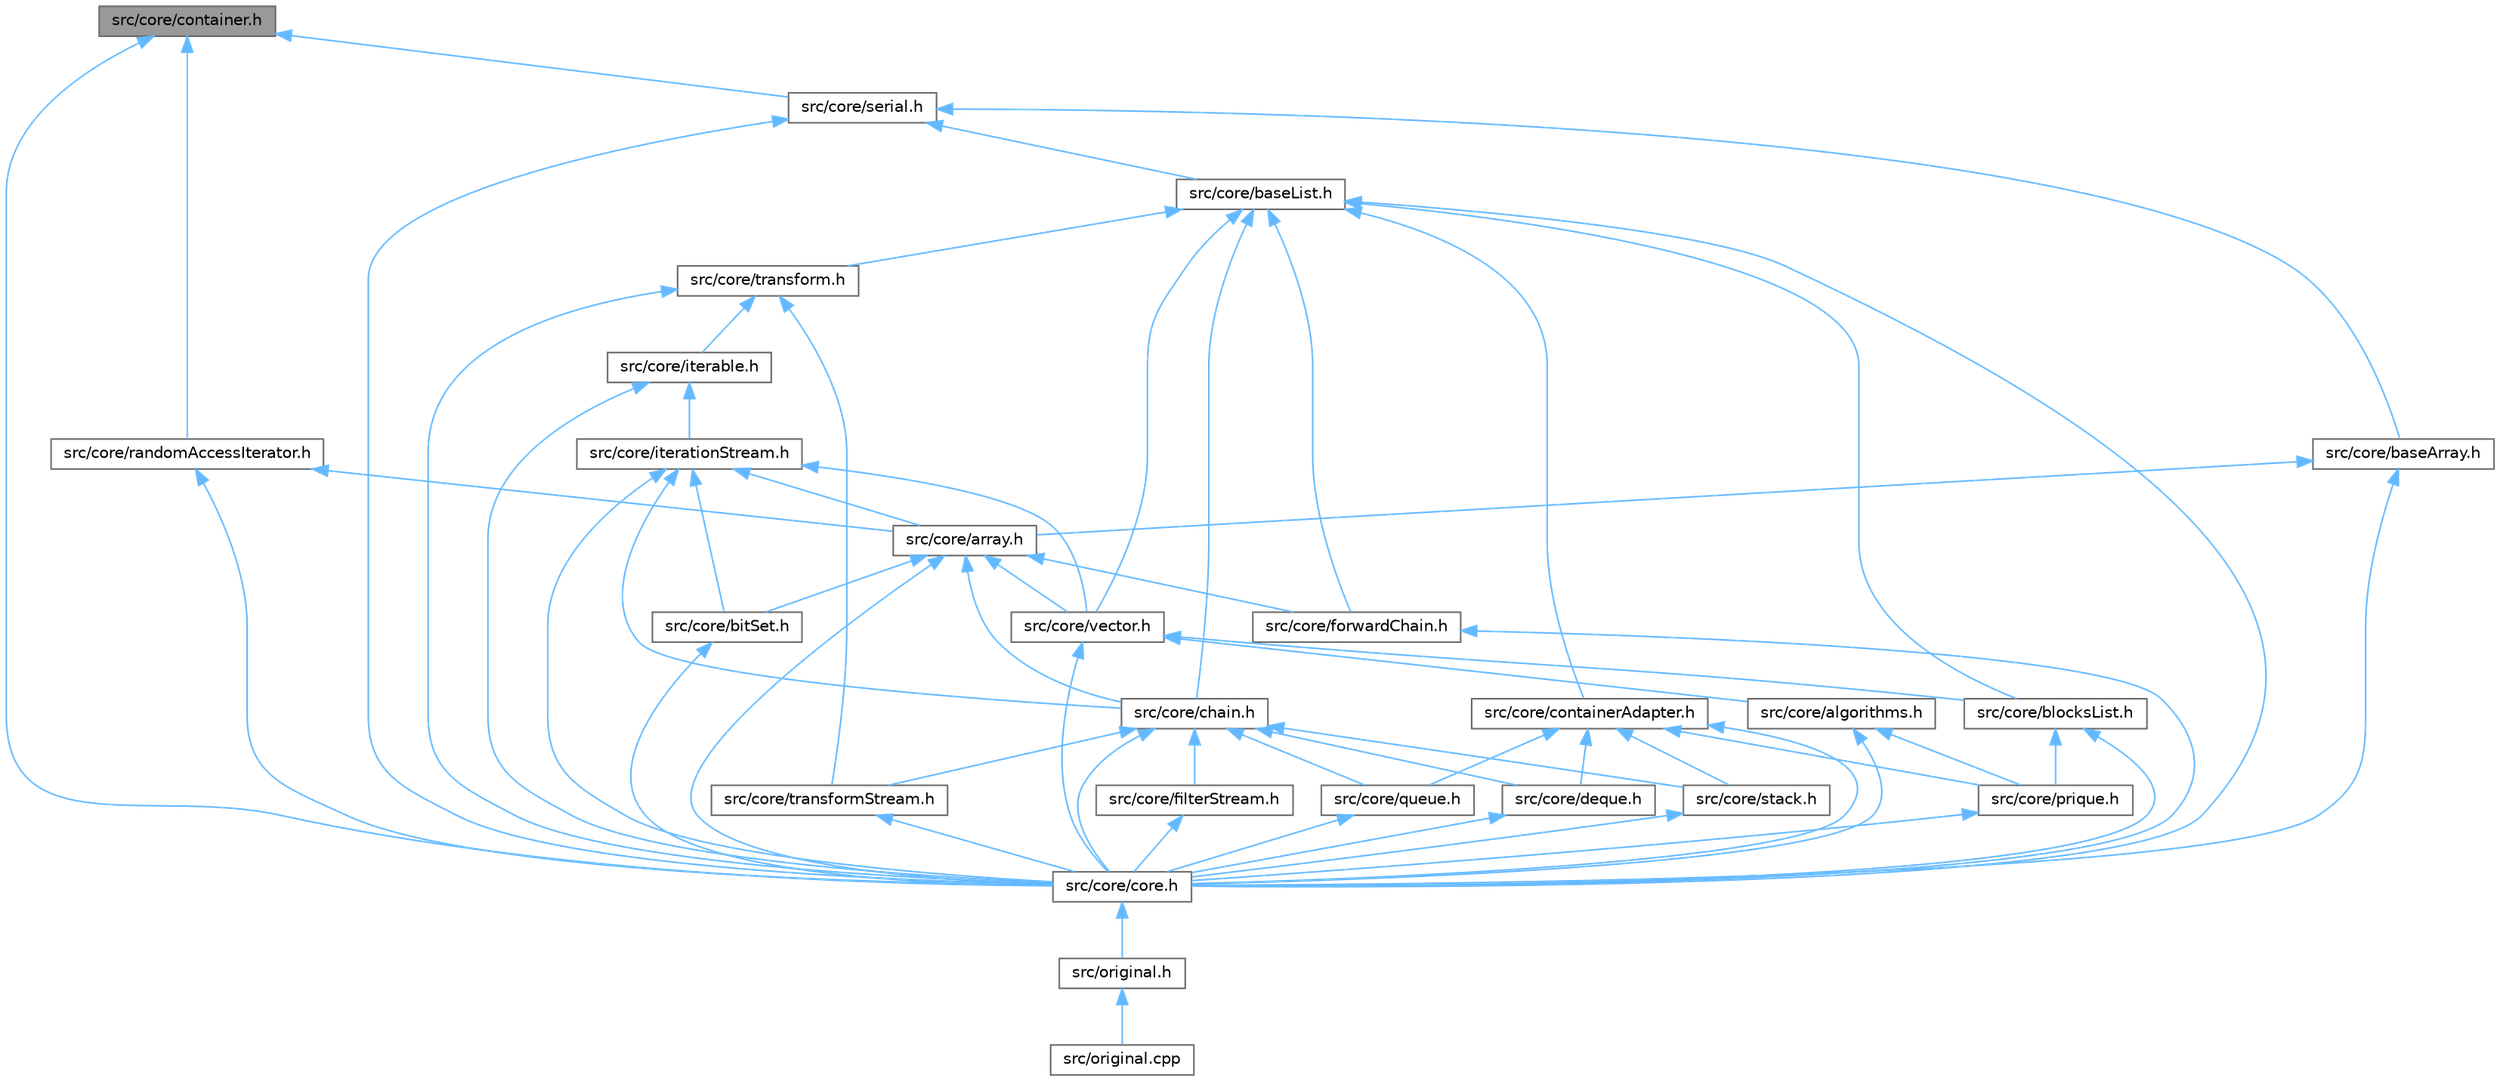 digraph "src/core/container.h"
{
 // LATEX_PDF_SIZE
  bgcolor="transparent";
  edge [fontname=Helvetica,fontsize=10,labelfontname=Helvetica,labelfontsize=10];
  node [fontname=Helvetica,fontsize=10,shape=box,height=0.2,width=0.4];
  Node1 [id="Node000001",label="src/core/container.h",height=0.2,width=0.4,color="gray40", fillcolor="grey60", style="filled", fontcolor="black",tooltip="Abstract base class for container types."];
  Node1 -> Node2 [id="edge61_Node000001_Node000002",dir="back",color="steelblue1",style="solid",tooltip=" "];
  Node2 [id="Node000002",label="src/core/core.h",height=0.2,width=0.4,color="grey40", fillcolor="white", style="filled",URL="$core_8h.html",tooltip="Core module header file."];
  Node2 -> Node3 [id="edge62_Node000002_Node000003",dir="back",color="steelblue1",style="solid",tooltip=" "];
  Node3 [id="Node000003",label="src/original.h",height=0.2,width=0.4,color="grey40", fillcolor="white", style="filled",URL="$original_8h.html",tooltip="Main header file for Original."];
  Node3 -> Node4 [id="edge63_Node000003_Node000004",dir="back",color="steelblue1",style="solid",tooltip=" "];
  Node4 [id="Node000004",label="src/original.cpp",height=0.2,width=0.4,color="grey40", fillcolor="white", style="filled",URL="$original_8cpp.html",tooltip="Original Library main file."];
  Node1 -> Node5 [id="edge64_Node000001_Node000005",dir="back",color="steelblue1",style="solid",tooltip=" "];
  Node5 [id="Node000005",label="src/core/randomAccessIterator.h",height=0.2,width=0.4,color="grey40", fillcolor="white", style="filled",URL="$random_access_iterator_8h.html",tooltip="Base class for random-access iterators."];
  Node5 -> Node6 [id="edge65_Node000005_Node000006",dir="back",color="steelblue1",style="solid",tooltip=" "];
  Node6 [id="Node000006",label="src/core/array.h",height=0.2,width=0.4,color="grey40", fillcolor="white", style="filled",URL="$array_8h.html",tooltip="Provides the array class for a fixed-size container with random access."];
  Node6 -> Node7 [id="edge66_Node000006_Node000007",dir="back",color="steelblue1",style="solid",tooltip=" "];
  Node7 [id="Node000007",label="src/core/bitSet.h",height=0.2,width=0.4,color="grey40", fillcolor="white", style="filled",URL="$bit_set_8h.html",tooltip="BitSet class declaration."];
  Node7 -> Node2 [id="edge67_Node000007_Node000002",dir="back",color="steelblue1",style="solid",tooltip=" "];
  Node6 -> Node8 [id="edge68_Node000006_Node000008",dir="back",color="steelblue1",style="solid",tooltip=" "];
  Node8 [id="Node000008",label="src/core/chain.h",height=0.2,width=0.4,color="grey40", fillcolor="white", style="filled",URL="$chain_8h.html",tooltip="Non-cyclic doubly linked list implementation."];
  Node8 -> Node2 [id="edge69_Node000008_Node000002",dir="back",color="steelblue1",style="solid",tooltip=" "];
  Node8 -> Node9 [id="edge70_Node000008_Node000009",dir="back",color="steelblue1",style="solid",tooltip=" "];
  Node9 [id="Node000009",label="src/core/deque.h",height=0.2,width=0.4,color="grey40", fillcolor="white", style="filled",URL="$deque_8h.html",tooltip="Double-ended queue (deque) container adapter implementation."];
  Node9 -> Node2 [id="edge71_Node000009_Node000002",dir="back",color="steelblue1",style="solid",tooltip=" "];
  Node8 -> Node10 [id="edge72_Node000008_Node000010",dir="back",color="steelblue1",style="solid",tooltip=" "];
  Node10 [id="Node000010",label="src/core/filterStream.h",height=0.2,width=0.4,color="grey40", fillcolor="white", style="filled",URL="$filter_stream_8h.html",tooltip="Composite filter operations with logical chaining."];
  Node10 -> Node2 [id="edge73_Node000010_Node000002",dir="back",color="steelblue1",style="solid",tooltip=" "];
  Node8 -> Node11 [id="edge74_Node000008_Node000011",dir="back",color="steelblue1",style="solid",tooltip=" "];
  Node11 [id="Node000011",label="src/core/queue.h",height=0.2,width=0.4,color="grey40", fillcolor="white", style="filled",URL="$queue_8h.html",tooltip="Queue container adapter implementation."];
  Node11 -> Node2 [id="edge75_Node000011_Node000002",dir="back",color="steelblue1",style="solid",tooltip=" "];
  Node8 -> Node12 [id="edge76_Node000008_Node000012",dir="back",color="steelblue1",style="solid",tooltip=" "];
  Node12 [id="Node000012",label="src/core/stack.h",height=0.2,width=0.4,color="grey40", fillcolor="white", style="filled",URL="$stack_8h.html",tooltip="Stack container adapter implementation."];
  Node12 -> Node2 [id="edge77_Node000012_Node000002",dir="back",color="steelblue1",style="solid",tooltip=" "];
  Node8 -> Node13 [id="edge78_Node000008_Node000013",dir="back",color="steelblue1",style="solid",tooltip=" "];
  Node13 [id="Node000013",label="src/core/transformStream.h",height=0.2,width=0.4,color="grey40", fillcolor="white", style="filled",URL="$transform_stream_8h.html",tooltip="Transform pipeline composition and execution."];
  Node13 -> Node2 [id="edge79_Node000013_Node000002",dir="back",color="steelblue1",style="solid",tooltip=" "];
  Node6 -> Node2 [id="edge80_Node000006_Node000002",dir="back",color="steelblue1",style="solid",tooltip=" "];
  Node6 -> Node14 [id="edge81_Node000006_Node000014",dir="back",color="steelblue1",style="solid",tooltip=" "];
  Node14 [id="Node000014",label="src/core/forwardChain.h",height=0.2,width=0.4,color="grey40", fillcolor="white", style="filled",URL="$forward_chain_8h.html",tooltip="Non-cyclic singly linked list implementation."];
  Node14 -> Node2 [id="edge82_Node000014_Node000002",dir="back",color="steelblue1",style="solid",tooltip=" "];
  Node6 -> Node15 [id="edge83_Node000006_Node000015",dir="back",color="steelblue1",style="solid",tooltip=" "];
  Node15 [id="Node000015",label="src/core/vector.h",height=0.2,width=0.4,color="grey40", fillcolor="white", style="filled",URL="$vector_8h.html",tooltip="Dynamic array container with automatic resizing."];
  Node15 -> Node16 [id="edge84_Node000015_Node000016",dir="back",color="steelblue1",style="solid",tooltip=" "];
  Node16 [id="Node000016",label="src/core/algorithms.h",height=0.2,width=0.4,color="grey40", fillcolor="white", style="filled",URL="$algorithms_8h.html",tooltip="Standard algorithm implementations for iterator-based containers."];
  Node16 -> Node2 [id="edge85_Node000016_Node000002",dir="back",color="steelblue1",style="solid",tooltip=" "];
  Node16 -> Node17 [id="edge86_Node000016_Node000017",dir="back",color="steelblue1",style="solid",tooltip=" "];
  Node17 [id="Node000017",label="src/core/prique.h",height=0.2,width=0.4,color="grey40", fillcolor="white", style="filled",URL="$prique_8h.html",tooltip="Priority queue container implementation."];
  Node17 -> Node2 [id="edge87_Node000017_Node000002",dir="back",color="steelblue1",style="solid",tooltip=" "];
  Node15 -> Node18 [id="edge88_Node000015_Node000018",dir="back",color="steelblue1",style="solid",tooltip=" "];
  Node18 [id="Node000018",label="src/core/blocksList.h",height=0.2,width=0.4,color="grey40", fillcolor="white", style="filled",URL="$blocks_list_8h.html",tooltip="A block-based list implementation."];
  Node18 -> Node2 [id="edge89_Node000018_Node000002",dir="back",color="steelblue1",style="solid",tooltip=" "];
  Node18 -> Node17 [id="edge90_Node000018_Node000017",dir="back",color="steelblue1",style="solid",tooltip=" "];
  Node15 -> Node2 [id="edge91_Node000015_Node000002",dir="back",color="steelblue1",style="solid",tooltip=" "];
  Node5 -> Node2 [id="edge92_Node000005_Node000002",dir="back",color="steelblue1",style="solid",tooltip=" "];
  Node1 -> Node19 [id="edge93_Node000001_Node000019",dir="back",color="steelblue1",style="solid",tooltip=" "];
  Node19 [id="Node000019",label="src/core/serial.h",height=0.2,width=0.4,color="grey40", fillcolor="white", style="filled",URL="$serial_8h.html",tooltip="Defines an abstract base class for sequential containers with index-based access."];
  Node19 -> Node20 [id="edge94_Node000019_Node000020",dir="back",color="steelblue1",style="solid",tooltip=" "];
  Node20 [id="Node000020",label="src/core/baseArray.h",height=0.2,width=0.4,color="grey40", fillcolor="white", style="filled",URL="$base_array_8h.html",tooltip="Provides a base class for fixed-size serial containers."];
  Node20 -> Node6 [id="edge95_Node000020_Node000006",dir="back",color="steelblue1",style="solid",tooltip=" "];
  Node20 -> Node2 [id="edge96_Node000020_Node000002",dir="back",color="steelblue1",style="solid",tooltip=" "];
  Node19 -> Node21 [id="edge97_Node000019_Node000021",dir="back",color="steelblue1",style="solid",tooltip=" "];
  Node21 [id="Node000021",label="src/core/baseList.h",height=0.2,width=0.4,color="grey40", fillcolor="white", style="filled",URL="$base_list_8h.html",tooltip="Provides a base class for variable-size serial containers."];
  Node21 -> Node18 [id="edge98_Node000021_Node000018",dir="back",color="steelblue1",style="solid",tooltip=" "];
  Node21 -> Node8 [id="edge99_Node000021_Node000008",dir="back",color="steelblue1",style="solid",tooltip=" "];
  Node21 -> Node22 [id="edge100_Node000021_Node000022",dir="back",color="steelblue1",style="solid",tooltip=" "];
  Node22 [id="Node000022",label="src/core/containerAdapter.h",height=0.2,width=0.4,color="grey40", fillcolor="white", style="filled",URL="$container_adapter_8h.html",tooltip="Base class for container adapters with common interfaces."];
  Node22 -> Node2 [id="edge101_Node000022_Node000002",dir="back",color="steelblue1",style="solid",tooltip=" "];
  Node22 -> Node9 [id="edge102_Node000022_Node000009",dir="back",color="steelblue1",style="solid",tooltip=" "];
  Node22 -> Node17 [id="edge103_Node000022_Node000017",dir="back",color="steelblue1",style="solid",tooltip=" "];
  Node22 -> Node11 [id="edge104_Node000022_Node000011",dir="back",color="steelblue1",style="solid",tooltip=" "];
  Node22 -> Node12 [id="edge105_Node000022_Node000012",dir="back",color="steelblue1",style="solid",tooltip=" "];
  Node21 -> Node2 [id="edge106_Node000021_Node000002",dir="back",color="steelblue1",style="solid",tooltip=" "];
  Node21 -> Node14 [id="edge107_Node000021_Node000014",dir="back",color="steelblue1",style="solid",tooltip=" "];
  Node21 -> Node23 [id="edge108_Node000021_Node000023",dir="back",color="steelblue1",style="solid",tooltip=" "];
  Node23 [id="Node000023",label="src/core/transform.h",height=0.2,width=0.4,color="grey40", fillcolor="white", style="filled",URL="$transform_8h.html",tooltip="Transformation classes for various operations on elements."];
  Node23 -> Node2 [id="edge109_Node000023_Node000002",dir="back",color="steelblue1",style="solid",tooltip=" "];
  Node23 -> Node24 [id="edge110_Node000023_Node000024",dir="back",color="steelblue1",style="solid",tooltip=" "];
  Node24 [id="Node000024",label="src/core/iterable.h",height=0.2,width=0.4,color="grey40", fillcolor="white", style="filled",URL="$iterable_8h.html",tooltip="Base interface for iterable container types."];
  Node24 -> Node2 [id="edge111_Node000024_Node000002",dir="back",color="steelblue1",style="solid",tooltip=" "];
  Node24 -> Node25 [id="edge112_Node000024_Node000025",dir="back",color="steelblue1",style="solid",tooltip=" "];
  Node25 [id="Node000025",label="src/core/iterationStream.h",height=0.2,width=0.4,color="grey40", fillcolor="white", style="filled",URL="$iteration_stream_8h.html",tooltip="Provides functionality for an iteration stream."];
  Node25 -> Node6 [id="edge113_Node000025_Node000006",dir="back",color="steelblue1",style="solid",tooltip=" "];
  Node25 -> Node7 [id="edge114_Node000025_Node000007",dir="back",color="steelblue1",style="solid",tooltip=" "];
  Node25 -> Node8 [id="edge115_Node000025_Node000008",dir="back",color="steelblue1",style="solid",tooltip=" "];
  Node25 -> Node2 [id="edge116_Node000025_Node000002",dir="back",color="steelblue1",style="solid",tooltip=" "];
  Node25 -> Node15 [id="edge117_Node000025_Node000015",dir="back",color="steelblue1",style="solid",tooltip=" "];
  Node23 -> Node13 [id="edge118_Node000023_Node000013",dir="back",color="steelblue1",style="solid",tooltip=" "];
  Node21 -> Node15 [id="edge119_Node000021_Node000015",dir="back",color="steelblue1",style="solid",tooltip=" "];
  Node19 -> Node2 [id="edge120_Node000019_Node000002",dir="back",color="steelblue1",style="solid",tooltip=" "];
}
